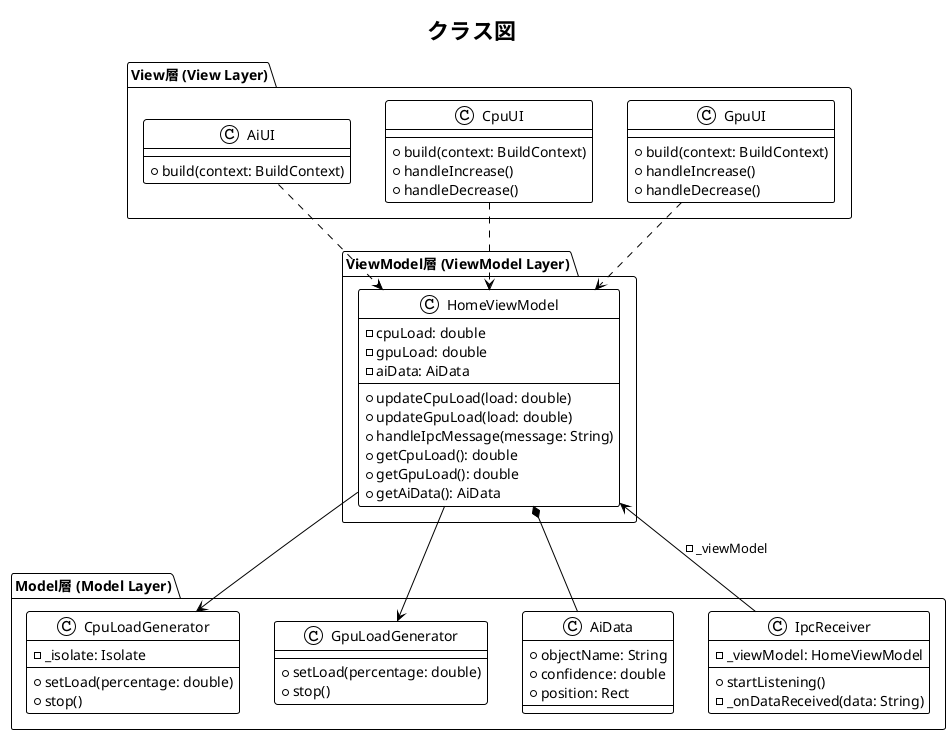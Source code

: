 @startuml
!theme plain

title クラス図

' ===================================
' ### Lớp View ###
' ===================================
package "View層 (View Layer)" {
    class AiUI {
        + build(context: BuildContext)
    }
    class CpuUI {
        + build(context: BuildContext)
        + handleIncrease()
        + handleDecrease()
    }
    class GpuUI {
        + build(context: BuildContext)
        + handleIncrease()
        + handleDecrease()
    }
}

' ===================================
' ### Lớp ViewModel ###
' ===================================
package "ViewModel層 (ViewModel Layer)" {
    class HomeViewModel {
        ' --- 内部状態 (Internal State) ---
        - cpuLoad: double
        - gpuLoad: double
        - aiData: AiData
        
        ' --- 公開メソッド (Public Methods) ---
        + updateCpuLoad(load: double)
        + updateGpuLoad(load: double)
        + handleIpcMessage(message: String)
        + getCpuLoad(): double
        + getGpuLoad(): double
        + getAiData(): AiData
    }
}

' ===================================
' ### Lớp Model ###
' ===================================
package "Model層 (Model Layer)" {
    class IpcReceiver {
        ' --- ViewModelへの参照 (Reference to ViewModel) ---
        - _viewModel: HomeViewModel
        + startListening()
        - _onDataReceived(data: String)
    }

    class CpuLoadGenerator {
        - _isolate: Isolate
        + setLoad(percentage: double)
        + stop()
    }

    class GpuLoadGenerator {
        ' Shader-related properties
        + setLoad(percentage: double)
        + stop()
    }

    ' --- データモデル (Data Model) ---
    class AiData {
        + objectName: String
        + confidence: double
        + position: Rect
    }
}

' ===================================
' ### 関係性 (Relationships) ###
' ===================================

' --- ViewからViewModelへの依存 (View depends on ViewModel) ---
CpuUI ..> HomeViewModel
GpuUI ..> HomeViewModel
AiUI ..> HomeViewModel

' --- IpcReceiverからViewModelへの更新 (IpcReceiver updates ViewModel) ---
IpcReceiver --> HomeViewModel : -_viewModel

' --- ViewModelからGeneratorへの制御 (ViewModel controls Generators) ---
' Association: HomeViewModel giữ tham chiếu tới các Generator
HomeViewModel --> CpuLoadGenerator
HomeViewModel --> GpuLoadGenerator

' --- ViewModelはAiDataを所有 (ViewModel owns AiData) ---
' Composition: AiData là một phần không thể tách rời của HomeViewModel
HomeViewModel *-- AiData

@enduml
